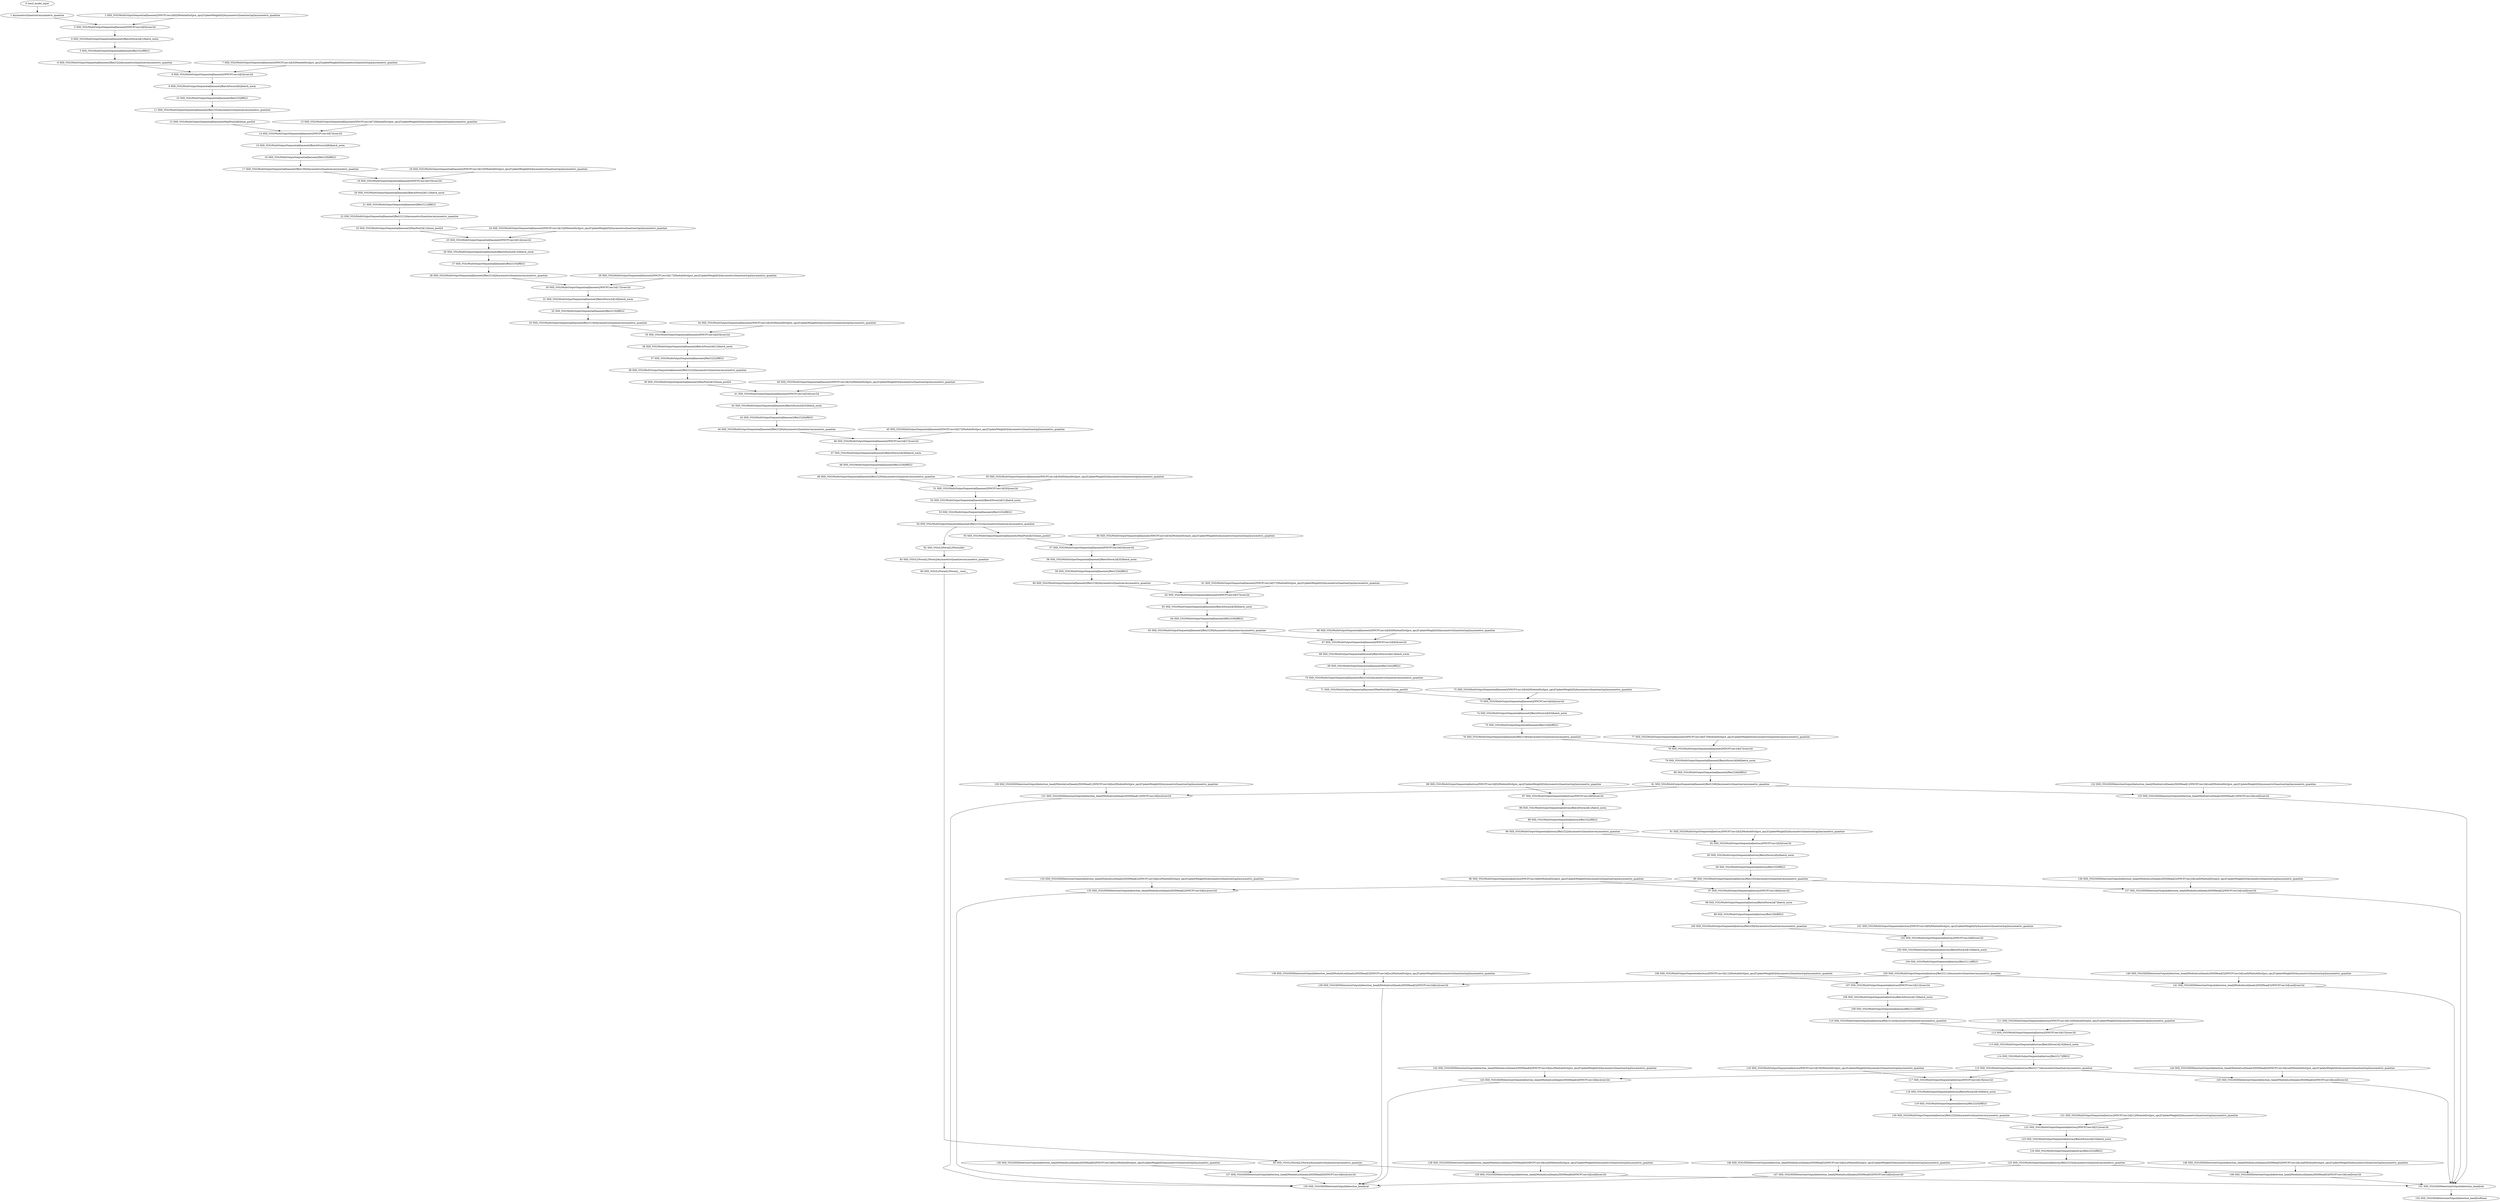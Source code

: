 strict digraph  {
"0 /nncf_model_input" [id=0, scope="", type=nncf_model_input];
"1 AsymmetricQuantizer/asymmetric_quantize" [id=1, scope=AsymmetricQuantizer, type=asymmetric_quantize];
"2 SSD_VGG/MultiOutputSequential[basenet]/NNCFConv2d[0]/ModuleDict[pre_ops]/UpdateWeight[0]/AsymmetricQuantizer[op]/asymmetric_quantize" [id=2, scope="SSD_VGG/MultiOutputSequential[basenet]/NNCFConv2d[0]/ModuleDict[pre_ops]/UpdateWeight[0]/AsymmetricQuantizer[op]", type=asymmetric_quantize];
"3 SSD_VGG/MultiOutputSequential[basenet]/NNCFConv2d[0]/conv2d" [id=3, scope="SSD_VGG/MultiOutputSequential[basenet]/NNCFConv2d[0]", type=conv2d];
"4 SSD_VGG/MultiOutputSequential[basenet]/BatchNorm2d[1]/batch_norm" [id=4, scope="SSD_VGG/MultiOutputSequential[basenet]/BatchNorm2d[1]", type=batch_norm];
"5 SSD_VGG/MultiOutputSequential[basenet]/ReLU[2]/RELU" [id=5, scope="SSD_VGG/MultiOutputSequential[basenet]/ReLU[2]", type=RELU];
"6 SSD_VGG/MultiOutputSequential[basenet]/ReLU[2]/AsymmetricQuantizer/asymmetric_quantize" [id=6, scope="SSD_VGG/MultiOutputSequential[basenet]/ReLU[2]/AsymmetricQuantizer", type=asymmetric_quantize];
"7 SSD_VGG/MultiOutputSequential[basenet]/NNCFConv2d[3]/ModuleDict[pre_ops]/UpdateWeight[0]/AsymmetricQuantizer[op]/asymmetric_quantize" [id=7, scope="SSD_VGG/MultiOutputSequential[basenet]/NNCFConv2d[3]/ModuleDict[pre_ops]/UpdateWeight[0]/AsymmetricQuantizer[op]", type=asymmetric_quantize];
"8 SSD_VGG/MultiOutputSequential[basenet]/NNCFConv2d[3]/conv2d" [id=8, scope="SSD_VGG/MultiOutputSequential[basenet]/NNCFConv2d[3]", type=conv2d];
"9 SSD_VGG/MultiOutputSequential[basenet]/BatchNorm2d[4]/batch_norm" [id=9, scope="SSD_VGG/MultiOutputSequential[basenet]/BatchNorm2d[4]", type=batch_norm];
"10 SSD_VGG/MultiOutputSequential[basenet]/ReLU[5]/RELU" [id=10, scope="SSD_VGG/MultiOutputSequential[basenet]/ReLU[5]", type=RELU];
"11 SSD_VGG/MultiOutputSequential[basenet]/ReLU[5]/AsymmetricQuantizer/asymmetric_quantize" [id=11, scope="SSD_VGG/MultiOutputSequential[basenet]/ReLU[5]/AsymmetricQuantizer", type=asymmetric_quantize];
"12 SSD_VGG/MultiOutputSequential[basenet]/MaxPool2d[6]/max_pool2d" [id=12, scope="SSD_VGG/MultiOutputSequential[basenet]/MaxPool2d[6]", type=max_pool2d];
"13 SSD_VGG/MultiOutputSequential[basenet]/NNCFConv2d[7]/ModuleDict[pre_ops]/UpdateWeight[0]/AsymmetricQuantizer[op]/asymmetric_quantize" [id=13, scope="SSD_VGG/MultiOutputSequential[basenet]/NNCFConv2d[7]/ModuleDict[pre_ops]/UpdateWeight[0]/AsymmetricQuantizer[op]", type=asymmetric_quantize];
"14 SSD_VGG/MultiOutputSequential[basenet]/NNCFConv2d[7]/conv2d" [id=14, scope="SSD_VGG/MultiOutputSequential[basenet]/NNCFConv2d[7]", type=conv2d];
"15 SSD_VGG/MultiOutputSequential[basenet]/BatchNorm2d[8]/batch_norm" [id=15, scope="SSD_VGG/MultiOutputSequential[basenet]/BatchNorm2d[8]", type=batch_norm];
"16 SSD_VGG/MultiOutputSequential[basenet]/ReLU[9]/RELU" [id=16, scope="SSD_VGG/MultiOutputSequential[basenet]/ReLU[9]", type=RELU];
"17 SSD_VGG/MultiOutputSequential[basenet]/ReLU[9]/AsymmetricQuantizer/asymmetric_quantize" [id=17, scope="SSD_VGG/MultiOutputSequential[basenet]/ReLU[9]/AsymmetricQuantizer", type=asymmetric_quantize];
"18 SSD_VGG/MultiOutputSequential[basenet]/NNCFConv2d[10]/ModuleDict[pre_ops]/UpdateWeight[0]/AsymmetricQuantizer[op]/asymmetric_quantize" [id=18, scope="SSD_VGG/MultiOutputSequential[basenet]/NNCFConv2d[10]/ModuleDict[pre_ops]/UpdateWeight[0]/AsymmetricQuantizer[op]", type=asymmetric_quantize];
"19 SSD_VGG/MultiOutputSequential[basenet]/NNCFConv2d[10]/conv2d" [id=19, scope="SSD_VGG/MultiOutputSequential[basenet]/NNCFConv2d[10]", type=conv2d];
"20 SSD_VGG/MultiOutputSequential[basenet]/BatchNorm2d[11]/batch_norm" [id=20, scope="SSD_VGG/MultiOutputSequential[basenet]/BatchNorm2d[11]", type=batch_norm];
"21 SSD_VGG/MultiOutputSequential[basenet]/ReLU[12]/RELU" [id=21, scope="SSD_VGG/MultiOutputSequential[basenet]/ReLU[12]", type=RELU];
"22 SSD_VGG/MultiOutputSequential[basenet]/ReLU[12]/AsymmetricQuantizer/asymmetric_quantize" [id=22, scope="SSD_VGG/MultiOutputSequential[basenet]/ReLU[12]/AsymmetricQuantizer", type=asymmetric_quantize];
"23 SSD_VGG/MultiOutputSequential[basenet]/MaxPool2d[13]/max_pool2d" [id=23, scope="SSD_VGG/MultiOutputSequential[basenet]/MaxPool2d[13]", type=max_pool2d];
"24 SSD_VGG/MultiOutputSequential[basenet]/NNCFConv2d[14]/ModuleDict[pre_ops]/UpdateWeight[0]/AsymmetricQuantizer[op]/asymmetric_quantize" [id=24, scope="SSD_VGG/MultiOutputSequential[basenet]/NNCFConv2d[14]/ModuleDict[pre_ops]/UpdateWeight[0]/AsymmetricQuantizer[op]", type=asymmetric_quantize];
"25 SSD_VGG/MultiOutputSequential[basenet]/NNCFConv2d[14]/conv2d" [id=25, scope="SSD_VGG/MultiOutputSequential[basenet]/NNCFConv2d[14]", type=conv2d];
"26 SSD_VGG/MultiOutputSequential[basenet]/BatchNorm2d[15]/batch_norm" [id=26, scope="SSD_VGG/MultiOutputSequential[basenet]/BatchNorm2d[15]", type=batch_norm];
"27 SSD_VGG/MultiOutputSequential[basenet]/ReLU[16]/RELU" [id=27, scope="SSD_VGG/MultiOutputSequential[basenet]/ReLU[16]", type=RELU];
"28 SSD_VGG/MultiOutputSequential[basenet]/ReLU[16]/AsymmetricQuantizer/asymmetric_quantize" [id=28, scope="SSD_VGG/MultiOutputSequential[basenet]/ReLU[16]/AsymmetricQuantizer", type=asymmetric_quantize];
"29 SSD_VGG/MultiOutputSequential[basenet]/NNCFConv2d[17]/ModuleDict[pre_ops]/UpdateWeight[0]/AsymmetricQuantizer[op]/asymmetric_quantize" [id=29, scope="SSD_VGG/MultiOutputSequential[basenet]/NNCFConv2d[17]/ModuleDict[pre_ops]/UpdateWeight[0]/AsymmetricQuantizer[op]", type=asymmetric_quantize];
"30 SSD_VGG/MultiOutputSequential[basenet]/NNCFConv2d[17]/conv2d" [id=30, scope="SSD_VGG/MultiOutputSequential[basenet]/NNCFConv2d[17]", type=conv2d];
"31 SSD_VGG/MultiOutputSequential[basenet]/BatchNorm2d[18]/batch_norm" [id=31, scope="SSD_VGG/MultiOutputSequential[basenet]/BatchNorm2d[18]", type=batch_norm];
"32 SSD_VGG/MultiOutputSequential[basenet]/ReLU[19]/RELU" [id=32, scope="SSD_VGG/MultiOutputSequential[basenet]/ReLU[19]", type=RELU];
"33 SSD_VGG/MultiOutputSequential[basenet]/ReLU[19]/AsymmetricQuantizer/asymmetric_quantize" [id=33, scope="SSD_VGG/MultiOutputSequential[basenet]/ReLU[19]/AsymmetricQuantizer", type=asymmetric_quantize];
"34 SSD_VGG/MultiOutputSequential[basenet]/NNCFConv2d[20]/ModuleDict[pre_ops]/UpdateWeight[0]/AsymmetricQuantizer[op]/asymmetric_quantize" [id=34, scope="SSD_VGG/MultiOutputSequential[basenet]/NNCFConv2d[20]/ModuleDict[pre_ops]/UpdateWeight[0]/AsymmetricQuantizer[op]", type=asymmetric_quantize];
"35 SSD_VGG/MultiOutputSequential[basenet]/NNCFConv2d[20]/conv2d" [id=35, scope="SSD_VGG/MultiOutputSequential[basenet]/NNCFConv2d[20]", type=conv2d];
"36 SSD_VGG/MultiOutputSequential[basenet]/BatchNorm2d[21]/batch_norm" [id=36, scope="SSD_VGG/MultiOutputSequential[basenet]/BatchNorm2d[21]", type=batch_norm];
"37 SSD_VGG/MultiOutputSequential[basenet]/ReLU[22]/RELU" [id=37, scope="SSD_VGG/MultiOutputSequential[basenet]/ReLU[22]", type=RELU];
"38 SSD_VGG/MultiOutputSequential[basenet]/ReLU[22]/AsymmetricQuantizer/asymmetric_quantize" [id=38, scope="SSD_VGG/MultiOutputSequential[basenet]/ReLU[22]/AsymmetricQuantizer", type=asymmetric_quantize];
"39 SSD_VGG/MultiOutputSequential[basenet]/MaxPool2d[23]/max_pool2d" [id=39, scope="SSD_VGG/MultiOutputSequential[basenet]/MaxPool2d[23]", type=max_pool2d];
"40 SSD_VGG/MultiOutputSequential[basenet]/NNCFConv2d[24]/ModuleDict[pre_ops]/UpdateWeight[0]/AsymmetricQuantizer[op]/asymmetric_quantize" [id=40, scope="SSD_VGG/MultiOutputSequential[basenet]/NNCFConv2d[24]/ModuleDict[pre_ops]/UpdateWeight[0]/AsymmetricQuantizer[op]", type=asymmetric_quantize];
"41 SSD_VGG/MultiOutputSequential[basenet]/NNCFConv2d[24]/conv2d" [id=41, scope="SSD_VGG/MultiOutputSequential[basenet]/NNCFConv2d[24]", type=conv2d];
"42 SSD_VGG/MultiOutputSequential[basenet]/BatchNorm2d[25]/batch_norm" [id=42, scope="SSD_VGG/MultiOutputSequential[basenet]/BatchNorm2d[25]", type=batch_norm];
"43 SSD_VGG/MultiOutputSequential[basenet]/ReLU[26]/RELU" [id=43, scope="SSD_VGG/MultiOutputSequential[basenet]/ReLU[26]", type=RELU];
"44 SSD_VGG/MultiOutputSequential[basenet]/ReLU[26]/AsymmetricQuantizer/asymmetric_quantize" [id=44, scope="SSD_VGG/MultiOutputSequential[basenet]/ReLU[26]/AsymmetricQuantizer", type=asymmetric_quantize];
"45 SSD_VGG/MultiOutputSequential[basenet]/NNCFConv2d[27]/ModuleDict[pre_ops]/UpdateWeight[0]/AsymmetricQuantizer[op]/asymmetric_quantize" [id=45, scope="SSD_VGG/MultiOutputSequential[basenet]/NNCFConv2d[27]/ModuleDict[pre_ops]/UpdateWeight[0]/AsymmetricQuantizer[op]", type=asymmetric_quantize];
"46 SSD_VGG/MultiOutputSequential[basenet]/NNCFConv2d[27]/conv2d" [id=46, scope="SSD_VGG/MultiOutputSequential[basenet]/NNCFConv2d[27]", type=conv2d];
"47 SSD_VGG/MultiOutputSequential[basenet]/BatchNorm2d[28]/batch_norm" [id=47, scope="SSD_VGG/MultiOutputSequential[basenet]/BatchNorm2d[28]", type=batch_norm];
"48 SSD_VGG/MultiOutputSequential[basenet]/ReLU[29]/RELU" [id=48, scope="SSD_VGG/MultiOutputSequential[basenet]/ReLU[29]", type=RELU];
"49 SSD_VGG/MultiOutputSequential[basenet]/ReLU[29]/AsymmetricQuantizer/asymmetric_quantize" [id=49, scope="SSD_VGG/MultiOutputSequential[basenet]/ReLU[29]/AsymmetricQuantizer", type=asymmetric_quantize];
"50 SSD_VGG/MultiOutputSequential[basenet]/NNCFConv2d[30]/ModuleDict[pre_ops]/UpdateWeight[0]/AsymmetricQuantizer[op]/asymmetric_quantize" [id=50, scope="SSD_VGG/MultiOutputSequential[basenet]/NNCFConv2d[30]/ModuleDict[pre_ops]/UpdateWeight[0]/AsymmetricQuantizer[op]", type=asymmetric_quantize];
"51 SSD_VGG/MultiOutputSequential[basenet]/NNCFConv2d[30]/conv2d" [id=51, scope="SSD_VGG/MultiOutputSequential[basenet]/NNCFConv2d[30]", type=conv2d];
"52 SSD_VGG/MultiOutputSequential[basenet]/BatchNorm2d[31]/batch_norm" [id=52, scope="SSD_VGG/MultiOutputSequential[basenet]/BatchNorm2d[31]", type=batch_norm];
"53 SSD_VGG/MultiOutputSequential[basenet]/ReLU[32]/RELU" [id=53, scope="SSD_VGG/MultiOutputSequential[basenet]/ReLU[32]", type=RELU];
"54 SSD_VGG/MultiOutputSequential[basenet]/ReLU[32]/AsymmetricQuantizer/asymmetric_quantize" [id=54, scope="SSD_VGG/MultiOutputSequential[basenet]/ReLU[32]/AsymmetricQuantizer", type=asymmetric_quantize];
"55 SSD_VGG/MultiOutputSequential[basenet]/MaxPool2d[33]/max_pool2d" [id=55, scope="SSD_VGG/MultiOutputSequential[basenet]/MaxPool2d[33]", type=max_pool2d];
"56 SSD_VGG/MultiOutputSequential[basenet]/NNCFConv2d[34]/ModuleDict[pre_ops]/UpdateWeight[0]/AsymmetricQuantizer[op]/asymmetric_quantize" [id=56, scope="SSD_VGG/MultiOutputSequential[basenet]/NNCFConv2d[34]/ModuleDict[pre_ops]/UpdateWeight[0]/AsymmetricQuantizer[op]", type=asymmetric_quantize];
"57 SSD_VGG/MultiOutputSequential[basenet]/NNCFConv2d[34]/conv2d" [id=57, scope="SSD_VGG/MultiOutputSequential[basenet]/NNCFConv2d[34]", type=conv2d];
"58 SSD_VGG/MultiOutputSequential[basenet]/BatchNorm2d[35]/batch_norm" [id=58, scope="SSD_VGG/MultiOutputSequential[basenet]/BatchNorm2d[35]", type=batch_norm];
"59 SSD_VGG/MultiOutputSequential[basenet]/ReLU[36]/RELU" [id=59, scope="SSD_VGG/MultiOutputSequential[basenet]/ReLU[36]", type=RELU];
"60 SSD_VGG/MultiOutputSequential[basenet]/ReLU[36]/AsymmetricQuantizer/asymmetric_quantize" [id=60, scope="SSD_VGG/MultiOutputSequential[basenet]/ReLU[36]/AsymmetricQuantizer", type=asymmetric_quantize];
"61 SSD_VGG/MultiOutputSequential[basenet]/NNCFConv2d[37]/ModuleDict[pre_ops]/UpdateWeight[0]/AsymmetricQuantizer[op]/asymmetric_quantize" [id=61, scope="SSD_VGG/MultiOutputSequential[basenet]/NNCFConv2d[37]/ModuleDict[pre_ops]/UpdateWeight[0]/AsymmetricQuantizer[op]", type=asymmetric_quantize];
"62 SSD_VGG/MultiOutputSequential[basenet]/NNCFConv2d[37]/conv2d" [id=62, scope="SSD_VGG/MultiOutputSequential[basenet]/NNCFConv2d[37]", type=conv2d];
"63 SSD_VGG/MultiOutputSequential[basenet]/BatchNorm2d[38]/batch_norm" [id=63, scope="SSD_VGG/MultiOutputSequential[basenet]/BatchNorm2d[38]", type=batch_norm];
"64 SSD_VGG/MultiOutputSequential[basenet]/ReLU[39]/RELU" [id=64, scope="SSD_VGG/MultiOutputSequential[basenet]/ReLU[39]", type=RELU];
"65 SSD_VGG/MultiOutputSequential[basenet]/ReLU[39]/AsymmetricQuantizer/asymmetric_quantize" [id=65, scope="SSD_VGG/MultiOutputSequential[basenet]/ReLU[39]/AsymmetricQuantizer", type=asymmetric_quantize];
"66 SSD_VGG/MultiOutputSequential[basenet]/NNCFConv2d[40]/ModuleDict[pre_ops]/UpdateWeight[0]/AsymmetricQuantizer[op]/asymmetric_quantize" [id=66, scope="SSD_VGG/MultiOutputSequential[basenet]/NNCFConv2d[40]/ModuleDict[pre_ops]/UpdateWeight[0]/AsymmetricQuantizer[op]", type=asymmetric_quantize];
"67 SSD_VGG/MultiOutputSequential[basenet]/NNCFConv2d[40]/conv2d" [id=67, scope="SSD_VGG/MultiOutputSequential[basenet]/NNCFConv2d[40]", type=conv2d];
"68 SSD_VGG/MultiOutputSequential[basenet]/BatchNorm2d[41]/batch_norm" [id=68, scope="SSD_VGG/MultiOutputSequential[basenet]/BatchNorm2d[41]", type=batch_norm];
"69 SSD_VGG/MultiOutputSequential[basenet]/ReLU[42]/RELU" [id=69, scope="SSD_VGG/MultiOutputSequential[basenet]/ReLU[42]", type=RELU];
"70 SSD_VGG/MultiOutputSequential[basenet]/ReLU[42]/AsymmetricQuantizer/asymmetric_quantize" [id=70, scope="SSD_VGG/MultiOutputSequential[basenet]/ReLU[42]/AsymmetricQuantizer", type=asymmetric_quantize];
"71 SSD_VGG/MultiOutputSequential[basenet]/MaxPool2d[43]/max_pool2d" [id=71, scope="SSD_VGG/MultiOutputSequential[basenet]/MaxPool2d[43]", type=max_pool2d];
"72 SSD_VGG/MultiOutputSequential[basenet]/NNCFConv2d[44]/ModuleDict[pre_ops]/UpdateWeight[0]/AsymmetricQuantizer[op]/asymmetric_quantize" [id=72, scope="SSD_VGG/MultiOutputSequential[basenet]/NNCFConv2d[44]/ModuleDict[pre_ops]/UpdateWeight[0]/AsymmetricQuantizer[op]", type=asymmetric_quantize];
"73 SSD_VGG/MultiOutputSequential[basenet]/NNCFConv2d[44]/conv2d" [id=73, scope="SSD_VGG/MultiOutputSequential[basenet]/NNCFConv2d[44]", type=conv2d];
"74 SSD_VGG/MultiOutputSequential[basenet]/BatchNorm2d[45]/batch_norm" [id=74, scope="SSD_VGG/MultiOutputSequential[basenet]/BatchNorm2d[45]", type=batch_norm];
"75 SSD_VGG/MultiOutputSequential[basenet]/ReLU[46]/RELU" [id=75, scope="SSD_VGG/MultiOutputSequential[basenet]/ReLU[46]", type=RELU];
"76 SSD_VGG/MultiOutputSequential[basenet]/ReLU[46]/AsymmetricQuantizer/asymmetric_quantize" [id=76, scope="SSD_VGG/MultiOutputSequential[basenet]/ReLU[46]/AsymmetricQuantizer", type=asymmetric_quantize];
"77 SSD_VGG/MultiOutputSequential[basenet]/NNCFConv2d[47]/ModuleDict[pre_ops]/UpdateWeight[0]/AsymmetricQuantizer[op]/asymmetric_quantize" [id=77, scope="SSD_VGG/MultiOutputSequential[basenet]/NNCFConv2d[47]/ModuleDict[pre_ops]/UpdateWeight[0]/AsymmetricQuantizer[op]", type=asymmetric_quantize];
"78 SSD_VGG/MultiOutputSequential[basenet]/NNCFConv2d[47]/conv2d" [id=78, scope="SSD_VGG/MultiOutputSequential[basenet]/NNCFConv2d[47]", type=conv2d];
"79 SSD_VGG/MultiOutputSequential[basenet]/BatchNorm2d[48]/batch_norm" [id=79, scope="SSD_VGG/MultiOutputSequential[basenet]/BatchNorm2d[48]", type=batch_norm];
"80 SSD_VGG/MultiOutputSequential[basenet]/ReLU[49]/RELU" [id=80, scope="SSD_VGG/MultiOutputSequential[basenet]/ReLU[49]", type=RELU];
"81 SSD_VGG/MultiOutputSequential[basenet]/ReLU[49]/AsymmetricQuantizer/asymmetric_quantize" [id=81, scope="SSD_VGG/MultiOutputSequential[basenet]/ReLU[49]/AsymmetricQuantizer", type=asymmetric_quantize];
"82 SSD_VGG/L2Norm[L2Norm]/div" [id=82, scope="SSD_VGG/L2Norm[L2Norm]", type=div];
"83 SSD_VGG/L2Norm[L2Norm]/AsymmetricQuantizer/asymmetric_quantize" [id=83, scope="SSD_VGG/L2Norm[L2Norm]/AsymmetricQuantizer", type=asymmetric_quantize];
"84 SSD_VGG/L2Norm[L2Norm]/__rmul__" [id=84, scope="SSD_VGG/L2Norm[L2Norm]", type=__rmul__];
"85 SSD_VGG/L2Norm[L2Norm]/AsymmetricQuantizer/asymmetric_quantize" [id=85, scope="SSD_VGG/L2Norm[L2Norm]/AsymmetricQuantizer", type=asymmetric_quantize];
"86 SSD_VGG/MultiOutputSequential[extras]/NNCFConv2d[0]/ModuleDict[pre_ops]/UpdateWeight[0]/AsymmetricQuantizer[op]/asymmetric_quantize" [id=86, scope="SSD_VGG/MultiOutputSequential[extras]/NNCFConv2d[0]/ModuleDict[pre_ops]/UpdateWeight[0]/AsymmetricQuantizer[op]", type=asymmetric_quantize];
"87 SSD_VGG/MultiOutputSequential[extras]/NNCFConv2d[0]/conv2d" [id=87, scope="SSD_VGG/MultiOutputSequential[extras]/NNCFConv2d[0]", type=conv2d];
"88 SSD_VGG/MultiOutputSequential[extras]/BatchNorm2d[1]/batch_norm" [id=88, scope="SSD_VGG/MultiOutputSequential[extras]/BatchNorm2d[1]", type=batch_norm];
"89 SSD_VGG/MultiOutputSequential[extras]/ReLU[2]/RELU" [id=89, scope="SSD_VGG/MultiOutputSequential[extras]/ReLU[2]", type=RELU];
"90 SSD_VGG/MultiOutputSequential[extras]/ReLU[2]/AsymmetricQuantizer/asymmetric_quantize" [id=90, scope="SSD_VGG/MultiOutputSequential[extras]/ReLU[2]/AsymmetricQuantizer", type=asymmetric_quantize];
"91 SSD_VGG/MultiOutputSequential[extras]/NNCFConv2d[3]/ModuleDict[pre_ops]/UpdateWeight[0]/AsymmetricQuantizer[op]/asymmetric_quantize" [id=91, scope="SSD_VGG/MultiOutputSequential[extras]/NNCFConv2d[3]/ModuleDict[pre_ops]/UpdateWeight[0]/AsymmetricQuantizer[op]", type=asymmetric_quantize];
"92 SSD_VGG/MultiOutputSequential[extras]/NNCFConv2d[3]/conv2d" [id=92, scope="SSD_VGG/MultiOutputSequential[extras]/NNCFConv2d[3]", type=conv2d];
"93 SSD_VGG/MultiOutputSequential[extras]/BatchNorm2d[4]/batch_norm" [id=93, scope="SSD_VGG/MultiOutputSequential[extras]/BatchNorm2d[4]", type=batch_norm];
"94 SSD_VGG/MultiOutputSequential[extras]/ReLU[5]/RELU" [id=94, scope="SSD_VGG/MultiOutputSequential[extras]/ReLU[5]", type=RELU];
"95 SSD_VGG/MultiOutputSequential[extras]/ReLU[5]/AsymmetricQuantizer/asymmetric_quantize" [id=95, scope="SSD_VGG/MultiOutputSequential[extras]/ReLU[5]/AsymmetricQuantizer", type=asymmetric_quantize];
"96 SSD_VGG/MultiOutputSequential[extras]/NNCFConv2d[6]/ModuleDict[pre_ops]/UpdateWeight[0]/AsymmetricQuantizer[op]/asymmetric_quantize" [id=96, scope="SSD_VGG/MultiOutputSequential[extras]/NNCFConv2d[6]/ModuleDict[pre_ops]/UpdateWeight[0]/AsymmetricQuantizer[op]", type=asymmetric_quantize];
"97 SSD_VGG/MultiOutputSequential[extras]/NNCFConv2d[6]/conv2d" [id=97, scope="SSD_VGG/MultiOutputSequential[extras]/NNCFConv2d[6]", type=conv2d];
"98 SSD_VGG/MultiOutputSequential[extras]/BatchNorm2d[7]/batch_norm" [id=98, scope="SSD_VGG/MultiOutputSequential[extras]/BatchNorm2d[7]", type=batch_norm];
"99 SSD_VGG/MultiOutputSequential[extras]/ReLU[8]/RELU" [id=99, scope="SSD_VGG/MultiOutputSequential[extras]/ReLU[8]", type=RELU];
"100 SSD_VGG/MultiOutputSequential[extras]/ReLU[8]/AsymmetricQuantizer/asymmetric_quantize" [id=100, scope="SSD_VGG/MultiOutputSequential[extras]/ReLU[8]/AsymmetricQuantizer", type=asymmetric_quantize];
"101 SSD_VGG/MultiOutputSequential[extras]/NNCFConv2d[9]/ModuleDict[pre_ops]/UpdateWeight[0]/AsymmetricQuantizer[op]/asymmetric_quantize" [id=101, scope="SSD_VGG/MultiOutputSequential[extras]/NNCFConv2d[9]/ModuleDict[pre_ops]/UpdateWeight[0]/AsymmetricQuantizer[op]", type=asymmetric_quantize];
"102 SSD_VGG/MultiOutputSequential[extras]/NNCFConv2d[9]/conv2d" [id=102, scope="SSD_VGG/MultiOutputSequential[extras]/NNCFConv2d[9]", type=conv2d];
"103 SSD_VGG/MultiOutputSequential[extras]/BatchNorm2d[10]/batch_norm" [id=103, scope="SSD_VGG/MultiOutputSequential[extras]/BatchNorm2d[10]", type=batch_norm];
"104 SSD_VGG/MultiOutputSequential[extras]/ReLU[11]/RELU" [id=104, scope="SSD_VGG/MultiOutputSequential[extras]/ReLU[11]", type=RELU];
"105 SSD_VGG/MultiOutputSequential[extras]/ReLU[11]/AsymmetricQuantizer/asymmetric_quantize" [id=105, scope="SSD_VGG/MultiOutputSequential[extras]/ReLU[11]/AsymmetricQuantizer", type=asymmetric_quantize];
"106 SSD_VGG/MultiOutputSequential[extras]/NNCFConv2d[12]/ModuleDict[pre_ops]/UpdateWeight[0]/AsymmetricQuantizer[op]/asymmetric_quantize" [id=106, scope="SSD_VGG/MultiOutputSequential[extras]/NNCFConv2d[12]/ModuleDict[pre_ops]/UpdateWeight[0]/AsymmetricQuantizer[op]", type=asymmetric_quantize];
"107 SSD_VGG/MultiOutputSequential[extras]/NNCFConv2d[12]/conv2d" [id=107, scope="SSD_VGG/MultiOutputSequential[extras]/NNCFConv2d[12]", type=conv2d];
"108 SSD_VGG/MultiOutputSequential[extras]/BatchNorm2d[13]/batch_norm" [id=108, scope="SSD_VGG/MultiOutputSequential[extras]/BatchNorm2d[13]", type=batch_norm];
"109 SSD_VGG/MultiOutputSequential[extras]/ReLU[14]/RELU" [id=109, scope="SSD_VGG/MultiOutputSequential[extras]/ReLU[14]", type=RELU];
"110 SSD_VGG/MultiOutputSequential[extras]/ReLU[14]/AsymmetricQuantizer/asymmetric_quantize" [id=110, scope="SSD_VGG/MultiOutputSequential[extras]/ReLU[14]/AsymmetricQuantizer", type=asymmetric_quantize];
"111 SSD_VGG/MultiOutputSequential[extras]/NNCFConv2d[15]/ModuleDict[pre_ops]/UpdateWeight[0]/AsymmetricQuantizer[op]/asymmetric_quantize" [id=111, scope="SSD_VGG/MultiOutputSequential[extras]/NNCFConv2d[15]/ModuleDict[pre_ops]/UpdateWeight[0]/AsymmetricQuantizer[op]", type=asymmetric_quantize];
"112 SSD_VGG/MultiOutputSequential[extras]/NNCFConv2d[15]/conv2d" [id=112, scope="SSD_VGG/MultiOutputSequential[extras]/NNCFConv2d[15]", type=conv2d];
"113 SSD_VGG/MultiOutputSequential[extras]/BatchNorm2d[16]/batch_norm" [id=113, scope="SSD_VGG/MultiOutputSequential[extras]/BatchNorm2d[16]", type=batch_norm];
"114 SSD_VGG/MultiOutputSequential[extras]/ReLU[17]/RELU" [id=114, scope="SSD_VGG/MultiOutputSequential[extras]/ReLU[17]", type=RELU];
"115 SSD_VGG/MultiOutputSequential[extras]/ReLU[17]/AsymmetricQuantizer/asymmetric_quantize" [id=115, scope="SSD_VGG/MultiOutputSequential[extras]/ReLU[17]/AsymmetricQuantizer", type=asymmetric_quantize];
"116 SSD_VGG/MultiOutputSequential[extras]/NNCFConv2d[18]/ModuleDict[pre_ops]/UpdateWeight[0]/AsymmetricQuantizer[op]/asymmetric_quantize" [id=116, scope="SSD_VGG/MultiOutputSequential[extras]/NNCFConv2d[18]/ModuleDict[pre_ops]/UpdateWeight[0]/AsymmetricQuantizer[op]", type=asymmetric_quantize];
"117 SSD_VGG/MultiOutputSequential[extras]/NNCFConv2d[18]/conv2d" [id=117, scope="SSD_VGG/MultiOutputSequential[extras]/NNCFConv2d[18]", type=conv2d];
"118 SSD_VGG/MultiOutputSequential[extras]/BatchNorm2d[19]/batch_norm" [id=118, scope="SSD_VGG/MultiOutputSequential[extras]/BatchNorm2d[19]", type=batch_norm];
"119 SSD_VGG/MultiOutputSequential[extras]/ReLU[20]/RELU" [id=119, scope="SSD_VGG/MultiOutputSequential[extras]/ReLU[20]", type=RELU];
"120 SSD_VGG/MultiOutputSequential[extras]/ReLU[20]/AsymmetricQuantizer/asymmetric_quantize" [id=120, scope="SSD_VGG/MultiOutputSequential[extras]/ReLU[20]/AsymmetricQuantizer", type=asymmetric_quantize];
"121 SSD_VGG/MultiOutputSequential[extras]/NNCFConv2d[21]/ModuleDict[pre_ops]/UpdateWeight[0]/AsymmetricQuantizer[op]/asymmetric_quantize" [id=121, scope="SSD_VGG/MultiOutputSequential[extras]/NNCFConv2d[21]/ModuleDict[pre_ops]/UpdateWeight[0]/AsymmetricQuantizer[op]", type=asymmetric_quantize];
"122 SSD_VGG/MultiOutputSequential[extras]/NNCFConv2d[21]/conv2d" [id=122, scope="SSD_VGG/MultiOutputSequential[extras]/NNCFConv2d[21]", type=conv2d];
"123 SSD_VGG/MultiOutputSequential[extras]/BatchNorm2d[22]/batch_norm" [id=123, scope="SSD_VGG/MultiOutputSequential[extras]/BatchNorm2d[22]", type=batch_norm];
"124 SSD_VGG/MultiOutputSequential[extras]/ReLU[23]/RELU" [id=124, scope="SSD_VGG/MultiOutputSequential[extras]/ReLU[23]", type=RELU];
"125 SSD_VGG/MultiOutputSequential[extras]/ReLU[23]/AsymmetricQuantizer/asymmetric_quantize" [id=125, scope="SSD_VGG/MultiOutputSequential[extras]/ReLU[23]/AsymmetricQuantizer", type=asymmetric_quantize];
"126 SSD_VGG/SSDDetectionOutput[detection_head]/ModuleList[heads]/SSDHead[0]/NNCFConv2d[loc]/ModuleDict[pre_ops]/UpdateWeight[0]/AsymmetricQuantizer[op]/asymmetric_quantize" [id=126, scope="SSD_VGG/SSDDetectionOutput[detection_head]/ModuleList[heads]/SSDHead[0]/NNCFConv2d[loc]/ModuleDict[pre_ops]/UpdateWeight[0]/AsymmetricQuantizer[op]", type=asymmetric_quantize];
"127 SSD_VGG/SSDDetectionOutput[detection_head]/ModuleList[heads]/SSDHead[0]/NNCFConv2d[loc]/conv2d" [id=127, scope="SSD_VGG/SSDDetectionOutput[detection_head]/ModuleList[heads]/SSDHead[0]/NNCFConv2d[loc]", type=conv2d];
"128 SSD_VGG/SSDDetectionOutput[detection_head]/ModuleList[heads]/SSDHead[0]/NNCFConv2d[conf]/ModuleDict[pre_ops]/UpdateWeight[0]/AsymmetricQuantizer[op]/asymmetric_quantize" [id=128, scope="SSD_VGG/SSDDetectionOutput[detection_head]/ModuleList[heads]/SSDHead[0]/NNCFConv2d[conf]/ModuleDict[pre_ops]/UpdateWeight[0]/AsymmetricQuantizer[op]", type=asymmetric_quantize];
"129 SSD_VGG/SSDDetectionOutput[detection_head]/ModuleList[heads]/SSDHead[0]/NNCFConv2d[conf]/conv2d" [id=129, scope="SSD_VGG/SSDDetectionOutput[detection_head]/ModuleList[heads]/SSDHead[0]/NNCFConv2d[conf]", type=conv2d];
"130 SSD_VGG/SSDDetectionOutput[detection_head]/ModuleList[heads]/SSDHead[1]/NNCFConv2d[loc]/ModuleDict[pre_ops]/UpdateWeight[0]/AsymmetricQuantizer[op]/asymmetric_quantize" [id=130, scope="SSD_VGG/SSDDetectionOutput[detection_head]/ModuleList[heads]/SSDHead[1]/NNCFConv2d[loc]/ModuleDict[pre_ops]/UpdateWeight[0]/AsymmetricQuantizer[op]", type=asymmetric_quantize];
"131 SSD_VGG/SSDDetectionOutput[detection_head]/ModuleList[heads]/SSDHead[1]/NNCFConv2d[loc]/conv2d" [id=131, scope="SSD_VGG/SSDDetectionOutput[detection_head]/ModuleList[heads]/SSDHead[1]/NNCFConv2d[loc]", type=conv2d];
"132 SSD_VGG/SSDDetectionOutput[detection_head]/ModuleList[heads]/SSDHead[1]/NNCFConv2d[conf]/ModuleDict[pre_ops]/UpdateWeight[0]/AsymmetricQuantizer[op]/asymmetric_quantize" [id=132, scope="SSD_VGG/SSDDetectionOutput[detection_head]/ModuleList[heads]/SSDHead[1]/NNCFConv2d[conf]/ModuleDict[pre_ops]/UpdateWeight[0]/AsymmetricQuantizer[op]", type=asymmetric_quantize];
"133 SSD_VGG/SSDDetectionOutput[detection_head]/ModuleList[heads]/SSDHead[1]/NNCFConv2d[conf]/conv2d" [id=133, scope="SSD_VGG/SSDDetectionOutput[detection_head]/ModuleList[heads]/SSDHead[1]/NNCFConv2d[conf]", type=conv2d];
"134 SSD_VGG/SSDDetectionOutput[detection_head]/ModuleList[heads]/SSDHead[2]/NNCFConv2d[loc]/ModuleDict[pre_ops]/UpdateWeight[0]/AsymmetricQuantizer[op]/asymmetric_quantize" [id=134, scope="SSD_VGG/SSDDetectionOutput[detection_head]/ModuleList[heads]/SSDHead[2]/NNCFConv2d[loc]/ModuleDict[pre_ops]/UpdateWeight[0]/AsymmetricQuantizer[op]", type=asymmetric_quantize];
"135 SSD_VGG/SSDDetectionOutput[detection_head]/ModuleList[heads]/SSDHead[2]/NNCFConv2d[loc]/conv2d" [id=135, scope="SSD_VGG/SSDDetectionOutput[detection_head]/ModuleList[heads]/SSDHead[2]/NNCFConv2d[loc]", type=conv2d];
"136 SSD_VGG/SSDDetectionOutput[detection_head]/ModuleList[heads]/SSDHead[2]/NNCFConv2d[conf]/ModuleDict[pre_ops]/UpdateWeight[0]/AsymmetricQuantizer[op]/asymmetric_quantize" [id=136, scope="SSD_VGG/SSDDetectionOutput[detection_head]/ModuleList[heads]/SSDHead[2]/NNCFConv2d[conf]/ModuleDict[pre_ops]/UpdateWeight[0]/AsymmetricQuantizer[op]", type=asymmetric_quantize];
"137 SSD_VGG/SSDDetectionOutput[detection_head]/ModuleList[heads]/SSDHead[2]/NNCFConv2d[conf]/conv2d" [id=137, scope="SSD_VGG/SSDDetectionOutput[detection_head]/ModuleList[heads]/SSDHead[2]/NNCFConv2d[conf]", type=conv2d];
"138 SSD_VGG/SSDDetectionOutput[detection_head]/ModuleList[heads]/SSDHead[3]/NNCFConv2d[loc]/ModuleDict[pre_ops]/UpdateWeight[0]/AsymmetricQuantizer[op]/asymmetric_quantize" [id=138, scope="SSD_VGG/SSDDetectionOutput[detection_head]/ModuleList[heads]/SSDHead[3]/NNCFConv2d[loc]/ModuleDict[pre_ops]/UpdateWeight[0]/AsymmetricQuantizer[op]", type=asymmetric_quantize];
"139 SSD_VGG/SSDDetectionOutput[detection_head]/ModuleList[heads]/SSDHead[3]/NNCFConv2d[loc]/conv2d" [id=139, scope="SSD_VGG/SSDDetectionOutput[detection_head]/ModuleList[heads]/SSDHead[3]/NNCFConv2d[loc]", type=conv2d];
"140 SSD_VGG/SSDDetectionOutput[detection_head]/ModuleList[heads]/SSDHead[3]/NNCFConv2d[conf]/ModuleDict[pre_ops]/UpdateWeight[0]/AsymmetricQuantizer[op]/asymmetric_quantize" [id=140, scope="SSD_VGG/SSDDetectionOutput[detection_head]/ModuleList[heads]/SSDHead[3]/NNCFConv2d[conf]/ModuleDict[pre_ops]/UpdateWeight[0]/AsymmetricQuantizer[op]", type=asymmetric_quantize];
"141 SSD_VGG/SSDDetectionOutput[detection_head]/ModuleList[heads]/SSDHead[3]/NNCFConv2d[conf]/conv2d" [id=141, scope="SSD_VGG/SSDDetectionOutput[detection_head]/ModuleList[heads]/SSDHead[3]/NNCFConv2d[conf]", type=conv2d];
"142 SSD_VGG/SSDDetectionOutput[detection_head]/ModuleList[heads]/SSDHead[4]/NNCFConv2d[loc]/ModuleDict[pre_ops]/UpdateWeight[0]/AsymmetricQuantizer[op]/asymmetric_quantize" [id=142, scope="SSD_VGG/SSDDetectionOutput[detection_head]/ModuleList[heads]/SSDHead[4]/NNCFConv2d[loc]/ModuleDict[pre_ops]/UpdateWeight[0]/AsymmetricQuantizer[op]", type=asymmetric_quantize];
"143 SSD_VGG/SSDDetectionOutput[detection_head]/ModuleList[heads]/SSDHead[4]/NNCFConv2d[loc]/conv2d" [id=143, scope="SSD_VGG/SSDDetectionOutput[detection_head]/ModuleList[heads]/SSDHead[4]/NNCFConv2d[loc]", type=conv2d];
"144 SSD_VGG/SSDDetectionOutput[detection_head]/ModuleList[heads]/SSDHead[4]/NNCFConv2d[conf]/ModuleDict[pre_ops]/UpdateWeight[0]/AsymmetricQuantizer[op]/asymmetric_quantize" [id=144, scope="SSD_VGG/SSDDetectionOutput[detection_head]/ModuleList[heads]/SSDHead[4]/NNCFConv2d[conf]/ModuleDict[pre_ops]/UpdateWeight[0]/AsymmetricQuantizer[op]", type=asymmetric_quantize];
"145 SSD_VGG/SSDDetectionOutput[detection_head]/ModuleList[heads]/SSDHead[4]/NNCFConv2d[conf]/conv2d" [id=145, scope="SSD_VGG/SSDDetectionOutput[detection_head]/ModuleList[heads]/SSDHead[4]/NNCFConv2d[conf]", type=conv2d];
"146 SSD_VGG/SSDDetectionOutput[detection_head]/ModuleList[heads]/SSDHead[5]/NNCFConv2d[loc]/ModuleDict[pre_ops]/UpdateWeight[0]/AsymmetricQuantizer[op]/asymmetric_quantize" [id=146, scope="SSD_VGG/SSDDetectionOutput[detection_head]/ModuleList[heads]/SSDHead[5]/NNCFConv2d[loc]/ModuleDict[pre_ops]/UpdateWeight[0]/AsymmetricQuantizer[op]", type=asymmetric_quantize];
"147 SSD_VGG/SSDDetectionOutput[detection_head]/ModuleList[heads]/SSDHead[5]/NNCFConv2d[loc]/conv2d" [id=147, scope="SSD_VGG/SSDDetectionOutput[detection_head]/ModuleList[heads]/SSDHead[5]/NNCFConv2d[loc]", type=conv2d];
"148 SSD_VGG/SSDDetectionOutput[detection_head]/ModuleList[heads]/SSDHead[5]/NNCFConv2d[conf]/ModuleDict[pre_ops]/UpdateWeight[0]/AsymmetricQuantizer[op]/asymmetric_quantize" [id=148, scope="SSD_VGG/SSDDetectionOutput[detection_head]/ModuleList[heads]/SSDHead[5]/NNCFConv2d[conf]/ModuleDict[pre_ops]/UpdateWeight[0]/AsymmetricQuantizer[op]", type=asymmetric_quantize];
"149 SSD_VGG/SSDDetectionOutput[detection_head]/ModuleList[heads]/SSDHead[5]/NNCFConv2d[conf]/conv2d" [id=149, scope="SSD_VGG/SSDDetectionOutput[detection_head]/ModuleList[heads]/SSDHead[5]/NNCFConv2d[conf]", type=conv2d];
"150 SSD_VGG/SSDDetectionOutput[detection_head]/cat" [id=150, scope="SSD_VGG/SSDDetectionOutput[detection_head]", type=cat];
"151 SSD_VGG/SSDDetectionOutput[detection_head]/cat" [id=151, scope="SSD_VGG/SSDDetectionOutput[detection_head]", type=cat];
"152 SSD_VGG/SSDDetectionOutput[detection_head]/softmax" [id=152, scope="SSD_VGG/SSDDetectionOutput[detection_head]", type=softmax];
"0 /nncf_model_input" -> "1 AsymmetricQuantizer/asymmetric_quantize";
"1 AsymmetricQuantizer/asymmetric_quantize" -> "3 SSD_VGG/MultiOutputSequential[basenet]/NNCFConv2d[0]/conv2d";
"2 SSD_VGG/MultiOutputSequential[basenet]/NNCFConv2d[0]/ModuleDict[pre_ops]/UpdateWeight[0]/AsymmetricQuantizer[op]/asymmetric_quantize" -> "3 SSD_VGG/MultiOutputSequential[basenet]/NNCFConv2d[0]/conv2d";
"3 SSD_VGG/MultiOutputSequential[basenet]/NNCFConv2d[0]/conv2d" -> "4 SSD_VGG/MultiOutputSequential[basenet]/BatchNorm2d[1]/batch_norm";
"4 SSD_VGG/MultiOutputSequential[basenet]/BatchNorm2d[1]/batch_norm" -> "5 SSD_VGG/MultiOutputSequential[basenet]/ReLU[2]/RELU";
"5 SSD_VGG/MultiOutputSequential[basenet]/ReLU[2]/RELU" -> "6 SSD_VGG/MultiOutputSequential[basenet]/ReLU[2]/AsymmetricQuantizer/asymmetric_quantize";
"6 SSD_VGG/MultiOutputSequential[basenet]/ReLU[2]/AsymmetricQuantizer/asymmetric_quantize" -> "8 SSD_VGG/MultiOutputSequential[basenet]/NNCFConv2d[3]/conv2d";
"7 SSD_VGG/MultiOutputSequential[basenet]/NNCFConv2d[3]/ModuleDict[pre_ops]/UpdateWeight[0]/AsymmetricQuantizer[op]/asymmetric_quantize" -> "8 SSD_VGG/MultiOutputSequential[basenet]/NNCFConv2d[3]/conv2d";
"8 SSD_VGG/MultiOutputSequential[basenet]/NNCFConv2d[3]/conv2d" -> "9 SSD_VGG/MultiOutputSequential[basenet]/BatchNorm2d[4]/batch_norm";
"9 SSD_VGG/MultiOutputSequential[basenet]/BatchNorm2d[4]/batch_norm" -> "10 SSD_VGG/MultiOutputSequential[basenet]/ReLU[5]/RELU";
"10 SSD_VGG/MultiOutputSequential[basenet]/ReLU[5]/RELU" -> "11 SSD_VGG/MultiOutputSequential[basenet]/ReLU[5]/AsymmetricQuantizer/asymmetric_quantize";
"11 SSD_VGG/MultiOutputSequential[basenet]/ReLU[5]/AsymmetricQuantizer/asymmetric_quantize" -> "12 SSD_VGG/MultiOutputSequential[basenet]/MaxPool2d[6]/max_pool2d";
"12 SSD_VGG/MultiOutputSequential[basenet]/MaxPool2d[6]/max_pool2d" -> "14 SSD_VGG/MultiOutputSequential[basenet]/NNCFConv2d[7]/conv2d";
"13 SSD_VGG/MultiOutputSequential[basenet]/NNCFConv2d[7]/ModuleDict[pre_ops]/UpdateWeight[0]/AsymmetricQuantizer[op]/asymmetric_quantize" -> "14 SSD_VGG/MultiOutputSequential[basenet]/NNCFConv2d[7]/conv2d";
"14 SSD_VGG/MultiOutputSequential[basenet]/NNCFConv2d[7]/conv2d" -> "15 SSD_VGG/MultiOutputSequential[basenet]/BatchNorm2d[8]/batch_norm";
"15 SSD_VGG/MultiOutputSequential[basenet]/BatchNorm2d[8]/batch_norm" -> "16 SSD_VGG/MultiOutputSequential[basenet]/ReLU[9]/RELU";
"16 SSD_VGG/MultiOutputSequential[basenet]/ReLU[9]/RELU" -> "17 SSD_VGG/MultiOutputSequential[basenet]/ReLU[9]/AsymmetricQuantizer/asymmetric_quantize";
"17 SSD_VGG/MultiOutputSequential[basenet]/ReLU[9]/AsymmetricQuantizer/asymmetric_quantize" -> "19 SSD_VGG/MultiOutputSequential[basenet]/NNCFConv2d[10]/conv2d";
"18 SSD_VGG/MultiOutputSequential[basenet]/NNCFConv2d[10]/ModuleDict[pre_ops]/UpdateWeight[0]/AsymmetricQuantizer[op]/asymmetric_quantize" -> "19 SSD_VGG/MultiOutputSequential[basenet]/NNCFConv2d[10]/conv2d";
"19 SSD_VGG/MultiOutputSequential[basenet]/NNCFConv2d[10]/conv2d" -> "20 SSD_VGG/MultiOutputSequential[basenet]/BatchNorm2d[11]/batch_norm";
"20 SSD_VGG/MultiOutputSequential[basenet]/BatchNorm2d[11]/batch_norm" -> "21 SSD_VGG/MultiOutputSequential[basenet]/ReLU[12]/RELU";
"21 SSD_VGG/MultiOutputSequential[basenet]/ReLU[12]/RELU" -> "22 SSD_VGG/MultiOutputSequential[basenet]/ReLU[12]/AsymmetricQuantizer/asymmetric_quantize";
"22 SSD_VGG/MultiOutputSequential[basenet]/ReLU[12]/AsymmetricQuantizer/asymmetric_quantize" -> "23 SSD_VGG/MultiOutputSequential[basenet]/MaxPool2d[13]/max_pool2d";
"23 SSD_VGG/MultiOutputSequential[basenet]/MaxPool2d[13]/max_pool2d" -> "25 SSD_VGG/MultiOutputSequential[basenet]/NNCFConv2d[14]/conv2d";
"24 SSD_VGG/MultiOutputSequential[basenet]/NNCFConv2d[14]/ModuleDict[pre_ops]/UpdateWeight[0]/AsymmetricQuantizer[op]/asymmetric_quantize" -> "25 SSD_VGG/MultiOutputSequential[basenet]/NNCFConv2d[14]/conv2d";
"25 SSD_VGG/MultiOutputSequential[basenet]/NNCFConv2d[14]/conv2d" -> "26 SSD_VGG/MultiOutputSequential[basenet]/BatchNorm2d[15]/batch_norm";
"26 SSD_VGG/MultiOutputSequential[basenet]/BatchNorm2d[15]/batch_norm" -> "27 SSD_VGG/MultiOutputSequential[basenet]/ReLU[16]/RELU";
"27 SSD_VGG/MultiOutputSequential[basenet]/ReLU[16]/RELU" -> "28 SSD_VGG/MultiOutputSequential[basenet]/ReLU[16]/AsymmetricQuantizer/asymmetric_quantize";
"28 SSD_VGG/MultiOutputSequential[basenet]/ReLU[16]/AsymmetricQuantizer/asymmetric_quantize" -> "30 SSD_VGG/MultiOutputSequential[basenet]/NNCFConv2d[17]/conv2d";
"29 SSD_VGG/MultiOutputSequential[basenet]/NNCFConv2d[17]/ModuleDict[pre_ops]/UpdateWeight[0]/AsymmetricQuantizer[op]/asymmetric_quantize" -> "30 SSD_VGG/MultiOutputSequential[basenet]/NNCFConv2d[17]/conv2d";
"30 SSD_VGG/MultiOutputSequential[basenet]/NNCFConv2d[17]/conv2d" -> "31 SSD_VGG/MultiOutputSequential[basenet]/BatchNorm2d[18]/batch_norm";
"31 SSD_VGG/MultiOutputSequential[basenet]/BatchNorm2d[18]/batch_norm" -> "32 SSD_VGG/MultiOutputSequential[basenet]/ReLU[19]/RELU";
"32 SSD_VGG/MultiOutputSequential[basenet]/ReLU[19]/RELU" -> "33 SSD_VGG/MultiOutputSequential[basenet]/ReLU[19]/AsymmetricQuantizer/asymmetric_quantize";
"33 SSD_VGG/MultiOutputSequential[basenet]/ReLU[19]/AsymmetricQuantizer/asymmetric_quantize" -> "35 SSD_VGG/MultiOutputSequential[basenet]/NNCFConv2d[20]/conv2d";
"34 SSD_VGG/MultiOutputSequential[basenet]/NNCFConv2d[20]/ModuleDict[pre_ops]/UpdateWeight[0]/AsymmetricQuantizer[op]/asymmetric_quantize" -> "35 SSD_VGG/MultiOutputSequential[basenet]/NNCFConv2d[20]/conv2d";
"35 SSD_VGG/MultiOutputSequential[basenet]/NNCFConv2d[20]/conv2d" -> "36 SSD_VGG/MultiOutputSequential[basenet]/BatchNorm2d[21]/batch_norm";
"36 SSD_VGG/MultiOutputSequential[basenet]/BatchNorm2d[21]/batch_norm" -> "37 SSD_VGG/MultiOutputSequential[basenet]/ReLU[22]/RELU";
"37 SSD_VGG/MultiOutputSequential[basenet]/ReLU[22]/RELU" -> "38 SSD_VGG/MultiOutputSequential[basenet]/ReLU[22]/AsymmetricQuantizer/asymmetric_quantize";
"38 SSD_VGG/MultiOutputSequential[basenet]/ReLU[22]/AsymmetricQuantizer/asymmetric_quantize" -> "39 SSD_VGG/MultiOutputSequential[basenet]/MaxPool2d[23]/max_pool2d";
"39 SSD_VGG/MultiOutputSequential[basenet]/MaxPool2d[23]/max_pool2d" -> "41 SSD_VGG/MultiOutputSequential[basenet]/NNCFConv2d[24]/conv2d";
"40 SSD_VGG/MultiOutputSequential[basenet]/NNCFConv2d[24]/ModuleDict[pre_ops]/UpdateWeight[0]/AsymmetricQuantizer[op]/asymmetric_quantize" -> "41 SSD_VGG/MultiOutputSequential[basenet]/NNCFConv2d[24]/conv2d";
"41 SSD_VGG/MultiOutputSequential[basenet]/NNCFConv2d[24]/conv2d" -> "42 SSD_VGG/MultiOutputSequential[basenet]/BatchNorm2d[25]/batch_norm";
"42 SSD_VGG/MultiOutputSequential[basenet]/BatchNorm2d[25]/batch_norm" -> "43 SSD_VGG/MultiOutputSequential[basenet]/ReLU[26]/RELU";
"43 SSD_VGG/MultiOutputSequential[basenet]/ReLU[26]/RELU" -> "44 SSD_VGG/MultiOutputSequential[basenet]/ReLU[26]/AsymmetricQuantizer/asymmetric_quantize";
"44 SSD_VGG/MultiOutputSequential[basenet]/ReLU[26]/AsymmetricQuantizer/asymmetric_quantize" -> "46 SSD_VGG/MultiOutputSequential[basenet]/NNCFConv2d[27]/conv2d";
"45 SSD_VGG/MultiOutputSequential[basenet]/NNCFConv2d[27]/ModuleDict[pre_ops]/UpdateWeight[0]/AsymmetricQuantizer[op]/asymmetric_quantize" -> "46 SSD_VGG/MultiOutputSequential[basenet]/NNCFConv2d[27]/conv2d";
"46 SSD_VGG/MultiOutputSequential[basenet]/NNCFConv2d[27]/conv2d" -> "47 SSD_VGG/MultiOutputSequential[basenet]/BatchNorm2d[28]/batch_norm";
"47 SSD_VGG/MultiOutputSequential[basenet]/BatchNorm2d[28]/batch_norm" -> "48 SSD_VGG/MultiOutputSequential[basenet]/ReLU[29]/RELU";
"48 SSD_VGG/MultiOutputSequential[basenet]/ReLU[29]/RELU" -> "49 SSD_VGG/MultiOutputSequential[basenet]/ReLU[29]/AsymmetricQuantizer/asymmetric_quantize";
"49 SSD_VGG/MultiOutputSequential[basenet]/ReLU[29]/AsymmetricQuantizer/asymmetric_quantize" -> "51 SSD_VGG/MultiOutputSequential[basenet]/NNCFConv2d[30]/conv2d";
"50 SSD_VGG/MultiOutputSequential[basenet]/NNCFConv2d[30]/ModuleDict[pre_ops]/UpdateWeight[0]/AsymmetricQuantizer[op]/asymmetric_quantize" -> "51 SSD_VGG/MultiOutputSequential[basenet]/NNCFConv2d[30]/conv2d";
"51 SSD_VGG/MultiOutputSequential[basenet]/NNCFConv2d[30]/conv2d" -> "52 SSD_VGG/MultiOutputSequential[basenet]/BatchNorm2d[31]/batch_norm";
"52 SSD_VGG/MultiOutputSequential[basenet]/BatchNorm2d[31]/batch_norm" -> "53 SSD_VGG/MultiOutputSequential[basenet]/ReLU[32]/RELU";
"53 SSD_VGG/MultiOutputSequential[basenet]/ReLU[32]/RELU" -> "54 SSD_VGG/MultiOutputSequential[basenet]/ReLU[32]/AsymmetricQuantizer/asymmetric_quantize";
"54 SSD_VGG/MultiOutputSequential[basenet]/ReLU[32]/AsymmetricQuantizer/asymmetric_quantize" -> "55 SSD_VGG/MultiOutputSequential[basenet]/MaxPool2d[33]/max_pool2d";
"54 SSD_VGG/MultiOutputSequential[basenet]/ReLU[32]/AsymmetricQuantizer/asymmetric_quantize" -> "82 SSD_VGG/L2Norm[L2Norm]/div";
"55 SSD_VGG/MultiOutputSequential[basenet]/MaxPool2d[33]/max_pool2d" -> "57 SSD_VGG/MultiOutputSequential[basenet]/NNCFConv2d[34]/conv2d";
"56 SSD_VGG/MultiOutputSequential[basenet]/NNCFConv2d[34]/ModuleDict[pre_ops]/UpdateWeight[0]/AsymmetricQuantizer[op]/asymmetric_quantize" -> "57 SSD_VGG/MultiOutputSequential[basenet]/NNCFConv2d[34]/conv2d";
"57 SSD_VGG/MultiOutputSequential[basenet]/NNCFConv2d[34]/conv2d" -> "58 SSD_VGG/MultiOutputSequential[basenet]/BatchNorm2d[35]/batch_norm";
"58 SSD_VGG/MultiOutputSequential[basenet]/BatchNorm2d[35]/batch_norm" -> "59 SSD_VGG/MultiOutputSequential[basenet]/ReLU[36]/RELU";
"59 SSD_VGG/MultiOutputSequential[basenet]/ReLU[36]/RELU" -> "60 SSD_VGG/MultiOutputSequential[basenet]/ReLU[36]/AsymmetricQuantizer/asymmetric_quantize";
"60 SSD_VGG/MultiOutputSequential[basenet]/ReLU[36]/AsymmetricQuantizer/asymmetric_quantize" -> "62 SSD_VGG/MultiOutputSequential[basenet]/NNCFConv2d[37]/conv2d";
"61 SSD_VGG/MultiOutputSequential[basenet]/NNCFConv2d[37]/ModuleDict[pre_ops]/UpdateWeight[0]/AsymmetricQuantizer[op]/asymmetric_quantize" -> "62 SSD_VGG/MultiOutputSequential[basenet]/NNCFConv2d[37]/conv2d";
"62 SSD_VGG/MultiOutputSequential[basenet]/NNCFConv2d[37]/conv2d" -> "63 SSD_VGG/MultiOutputSequential[basenet]/BatchNorm2d[38]/batch_norm";
"63 SSD_VGG/MultiOutputSequential[basenet]/BatchNorm2d[38]/batch_norm" -> "64 SSD_VGG/MultiOutputSequential[basenet]/ReLU[39]/RELU";
"64 SSD_VGG/MultiOutputSequential[basenet]/ReLU[39]/RELU" -> "65 SSD_VGG/MultiOutputSequential[basenet]/ReLU[39]/AsymmetricQuantizer/asymmetric_quantize";
"65 SSD_VGG/MultiOutputSequential[basenet]/ReLU[39]/AsymmetricQuantizer/asymmetric_quantize" -> "67 SSD_VGG/MultiOutputSequential[basenet]/NNCFConv2d[40]/conv2d";
"66 SSD_VGG/MultiOutputSequential[basenet]/NNCFConv2d[40]/ModuleDict[pre_ops]/UpdateWeight[0]/AsymmetricQuantizer[op]/asymmetric_quantize" -> "67 SSD_VGG/MultiOutputSequential[basenet]/NNCFConv2d[40]/conv2d";
"67 SSD_VGG/MultiOutputSequential[basenet]/NNCFConv2d[40]/conv2d" -> "68 SSD_VGG/MultiOutputSequential[basenet]/BatchNorm2d[41]/batch_norm";
"68 SSD_VGG/MultiOutputSequential[basenet]/BatchNorm2d[41]/batch_norm" -> "69 SSD_VGG/MultiOutputSequential[basenet]/ReLU[42]/RELU";
"69 SSD_VGG/MultiOutputSequential[basenet]/ReLU[42]/RELU" -> "70 SSD_VGG/MultiOutputSequential[basenet]/ReLU[42]/AsymmetricQuantizer/asymmetric_quantize";
"70 SSD_VGG/MultiOutputSequential[basenet]/ReLU[42]/AsymmetricQuantizer/asymmetric_quantize" -> "71 SSD_VGG/MultiOutputSequential[basenet]/MaxPool2d[43]/max_pool2d";
"71 SSD_VGG/MultiOutputSequential[basenet]/MaxPool2d[43]/max_pool2d" -> "73 SSD_VGG/MultiOutputSequential[basenet]/NNCFConv2d[44]/conv2d";
"72 SSD_VGG/MultiOutputSequential[basenet]/NNCFConv2d[44]/ModuleDict[pre_ops]/UpdateWeight[0]/AsymmetricQuantizer[op]/asymmetric_quantize" -> "73 SSD_VGG/MultiOutputSequential[basenet]/NNCFConv2d[44]/conv2d";
"73 SSD_VGG/MultiOutputSequential[basenet]/NNCFConv2d[44]/conv2d" -> "74 SSD_VGG/MultiOutputSequential[basenet]/BatchNorm2d[45]/batch_norm";
"74 SSD_VGG/MultiOutputSequential[basenet]/BatchNorm2d[45]/batch_norm" -> "75 SSD_VGG/MultiOutputSequential[basenet]/ReLU[46]/RELU";
"75 SSD_VGG/MultiOutputSequential[basenet]/ReLU[46]/RELU" -> "76 SSD_VGG/MultiOutputSequential[basenet]/ReLU[46]/AsymmetricQuantizer/asymmetric_quantize";
"76 SSD_VGG/MultiOutputSequential[basenet]/ReLU[46]/AsymmetricQuantizer/asymmetric_quantize" -> "78 SSD_VGG/MultiOutputSequential[basenet]/NNCFConv2d[47]/conv2d";
"77 SSD_VGG/MultiOutputSequential[basenet]/NNCFConv2d[47]/ModuleDict[pre_ops]/UpdateWeight[0]/AsymmetricQuantizer[op]/asymmetric_quantize" -> "78 SSD_VGG/MultiOutputSequential[basenet]/NNCFConv2d[47]/conv2d";
"78 SSD_VGG/MultiOutputSequential[basenet]/NNCFConv2d[47]/conv2d" -> "79 SSD_VGG/MultiOutputSequential[basenet]/BatchNorm2d[48]/batch_norm";
"79 SSD_VGG/MultiOutputSequential[basenet]/BatchNorm2d[48]/batch_norm" -> "80 SSD_VGG/MultiOutputSequential[basenet]/ReLU[49]/RELU";
"80 SSD_VGG/MultiOutputSequential[basenet]/ReLU[49]/RELU" -> "81 SSD_VGG/MultiOutputSequential[basenet]/ReLU[49]/AsymmetricQuantizer/asymmetric_quantize";
"81 SSD_VGG/MultiOutputSequential[basenet]/ReLU[49]/AsymmetricQuantizer/asymmetric_quantize" -> "87 SSD_VGG/MultiOutputSequential[extras]/NNCFConv2d[0]/conv2d";
"82 SSD_VGG/L2Norm[L2Norm]/div" -> "83 SSD_VGG/L2Norm[L2Norm]/AsymmetricQuantizer/asymmetric_quantize";
"83 SSD_VGG/L2Norm[L2Norm]/AsymmetricQuantizer/asymmetric_quantize" -> "84 SSD_VGG/L2Norm[L2Norm]/__rmul__";
"84 SSD_VGG/L2Norm[L2Norm]/__rmul__" -> "85 SSD_VGG/L2Norm[L2Norm]/AsymmetricQuantizer/asymmetric_quantize";
"86 SSD_VGG/MultiOutputSequential[extras]/NNCFConv2d[0]/ModuleDict[pre_ops]/UpdateWeight[0]/AsymmetricQuantizer[op]/asymmetric_quantize" -> "87 SSD_VGG/MultiOutputSequential[extras]/NNCFConv2d[0]/conv2d";
"87 SSD_VGG/MultiOutputSequential[extras]/NNCFConv2d[0]/conv2d" -> "88 SSD_VGG/MultiOutputSequential[extras]/BatchNorm2d[1]/batch_norm";
"88 SSD_VGG/MultiOutputSequential[extras]/BatchNorm2d[1]/batch_norm" -> "89 SSD_VGG/MultiOutputSequential[extras]/ReLU[2]/RELU";
"89 SSD_VGG/MultiOutputSequential[extras]/ReLU[2]/RELU" -> "90 SSD_VGG/MultiOutputSequential[extras]/ReLU[2]/AsymmetricQuantizer/asymmetric_quantize";
"90 SSD_VGG/MultiOutputSequential[extras]/ReLU[2]/AsymmetricQuantizer/asymmetric_quantize" -> "92 SSD_VGG/MultiOutputSequential[extras]/NNCFConv2d[3]/conv2d";
"91 SSD_VGG/MultiOutputSequential[extras]/NNCFConv2d[3]/ModuleDict[pre_ops]/UpdateWeight[0]/AsymmetricQuantizer[op]/asymmetric_quantize" -> "92 SSD_VGG/MultiOutputSequential[extras]/NNCFConv2d[3]/conv2d";
"92 SSD_VGG/MultiOutputSequential[extras]/NNCFConv2d[3]/conv2d" -> "93 SSD_VGG/MultiOutputSequential[extras]/BatchNorm2d[4]/batch_norm";
"93 SSD_VGG/MultiOutputSequential[extras]/BatchNorm2d[4]/batch_norm" -> "94 SSD_VGG/MultiOutputSequential[extras]/ReLU[5]/RELU";
"94 SSD_VGG/MultiOutputSequential[extras]/ReLU[5]/RELU" -> "95 SSD_VGG/MultiOutputSequential[extras]/ReLU[5]/AsymmetricQuantizer/asymmetric_quantize";
"95 SSD_VGG/MultiOutputSequential[extras]/ReLU[5]/AsymmetricQuantizer/asymmetric_quantize" -> "97 SSD_VGG/MultiOutputSequential[extras]/NNCFConv2d[6]/conv2d";
"96 SSD_VGG/MultiOutputSequential[extras]/NNCFConv2d[6]/ModuleDict[pre_ops]/UpdateWeight[0]/AsymmetricQuantizer[op]/asymmetric_quantize" -> "97 SSD_VGG/MultiOutputSequential[extras]/NNCFConv2d[6]/conv2d";
"97 SSD_VGG/MultiOutputSequential[extras]/NNCFConv2d[6]/conv2d" -> "98 SSD_VGG/MultiOutputSequential[extras]/BatchNorm2d[7]/batch_norm";
"98 SSD_VGG/MultiOutputSequential[extras]/BatchNorm2d[7]/batch_norm" -> "99 SSD_VGG/MultiOutputSequential[extras]/ReLU[8]/RELU";
"81 SSD_VGG/MultiOutputSequential[basenet]/ReLU[49]/AsymmetricQuantizer/asymmetric_quantize" -> "131 SSD_VGG/SSDDetectionOutput[detection_head]/ModuleList[heads]/SSDHead[1]/NNCFConv2d[loc]/conv2d";
"81 SSD_VGG/MultiOutputSequential[basenet]/ReLU[49]/AsymmetricQuantizer/asymmetric_quantize" -> "133 SSD_VGG/SSDDetectionOutput[detection_head]/ModuleList[heads]/SSDHead[1]/NNCFConv2d[conf]/conv2d";
"85 SSD_VGG/L2Norm[L2Norm]/AsymmetricQuantizer/asymmetric_quantize" -> "127 SSD_VGG/SSDDetectionOutput[detection_head]/ModuleList[heads]/SSDHead[0]/NNCFConv2d[loc]/conv2d";
"85 SSD_VGG/L2Norm[L2Norm]/AsymmetricQuantizer/asymmetric_quantize" -> "129 SSD_VGG/SSDDetectionOutput[detection_head]/ModuleList[heads]/SSDHead[0]/NNCFConv2d[conf]/conv2d";
"95 SSD_VGG/MultiOutputSequential[extras]/ReLU[5]/AsymmetricQuantizer/asymmetric_quantize" -> "135 SSD_VGG/SSDDetectionOutput[detection_head]/ModuleList[heads]/SSDHead[2]/NNCFConv2d[loc]/conv2d";
"95 SSD_VGG/MultiOutputSequential[extras]/ReLU[5]/AsymmetricQuantizer/asymmetric_quantize" -> "137 SSD_VGG/SSDDetectionOutput[detection_head]/ModuleList[heads]/SSDHead[2]/NNCFConv2d[conf]/conv2d";
"99 SSD_VGG/MultiOutputSequential[extras]/ReLU[8]/RELU" -> "100 SSD_VGG/MultiOutputSequential[extras]/ReLU[8]/AsymmetricQuantizer/asymmetric_quantize";
"100 SSD_VGG/MultiOutputSequential[extras]/ReLU[8]/AsymmetricQuantizer/asymmetric_quantize" -> "102 SSD_VGG/MultiOutputSequential[extras]/NNCFConv2d[9]/conv2d";
"101 SSD_VGG/MultiOutputSequential[extras]/NNCFConv2d[9]/ModuleDict[pre_ops]/UpdateWeight[0]/AsymmetricQuantizer[op]/asymmetric_quantize" -> "102 SSD_VGG/MultiOutputSequential[extras]/NNCFConv2d[9]/conv2d";
"102 SSD_VGG/MultiOutputSequential[extras]/NNCFConv2d[9]/conv2d" -> "103 SSD_VGG/MultiOutputSequential[extras]/BatchNorm2d[10]/batch_norm";
"103 SSD_VGG/MultiOutputSequential[extras]/BatchNorm2d[10]/batch_norm" -> "104 SSD_VGG/MultiOutputSequential[extras]/ReLU[11]/RELU";
"104 SSD_VGG/MultiOutputSequential[extras]/ReLU[11]/RELU" -> "105 SSD_VGG/MultiOutputSequential[extras]/ReLU[11]/AsymmetricQuantizer/asymmetric_quantize";
"105 SSD_VGG/MultiOutputSequential[extras]/ReLU[11]/AsymmetricQuantizer/asymmetric_quantize" -> "107 SSD_VGG/MultiOutputSequential[extras]/NNCFConv2d[12]/conv2d";
"105 SSD_VGG/MultiOutputSequential[extras]/ReLU[11]/AsymmetricQuantizer/asymmetric_quantize" -> "139 SSD_VGG/SSDDetectionOutput[detection_head]/ModuleList[heads]/SSDHead[3]/NNCFConv2d[loc]/conv2d";
"105 SSD_VGG/MultiOutputSequential[extras]/ReLU[11]/AsymmetricQuantizer/asymmetric_quantize" -> "141 SSD_VGG/SSDDetectionOutput[detection_head]/ModuleList[heads]/SSDHead[3]/NNCFConv2d[conf]/conv2d";
"106 SSD_VGG/MultiOutputSequential[extras]/NNCFConv2d[12]/ModuleDict[pre_ops]/UpdateWeight[0]/AsymmetricQuantizer[op]/asymmetric_quantize" -> "107 SSD_VGG/MultiOutputSequential[extras]/NNCFConv2d[12]/conv2d";
"107 SSD_VGG/MultiOutputSequential[extras]/NNCFConv2d[12]/conv2d" -> "108 SSD_VGG/MultiOutputSequential[extras]/BatchNorm2d[13]/batch_norm";
"108 SSD_VGG/MultiOutputSequential[extras]/BatchNorm2d[13]/batch_norm" -> "109 SSD_VGG/MultiOutputSequential[extras]/ReLU[14]/RELU";
"109 SSD_VGG/MultiOutputSequential[extras]/ReLU[14]/RELU" -> "110 SSD_VGG/MultiOutputSequential[extras]/ReLU[14]/AsymmetricQuantizer/asymmetric_quantize";
"110 SSD_VGG/MultiOutputSequential[extras]/ReLU[14]/AsymmetricQuantizer/asymmetric_quantize" -> "112 SSD_VGG/MultiOutputSequential[extras]/NNCFConv2d[15]/conv2d";
"111 SSD_VGG/MultiOutputSequential[extras]/NNCFConv2d[15]/ModuleDict[pre_ops]/UpdateWeight[0]/AsymmetricQuantizer[op]/asymmetric_quantize" -> "112 SSD_VGG/MultiOutputSequential[extras]/NNCFConv2d[15]/conv2d";
"112 SSD_VGG/MultiOutputSequential[extras]/NNCFConv2d[15]/conv2d" -> "113 SSD_VGG/MultiOutputSequential[extras]/BatchNorm2d[16]/batch_norm";
"113 SSD_VGG/MultiOutputSequential[extras]/BatchNorm2d[16]/batch_norm" -> "114 SSD_VGG/MultiOutputSequential[extras]/ReLU[17]/RELU";
"114 SSD_VGG/MultiOutputSequential[extras]/ReLU[17]/RELU" -> "115 SSD_VGG/MultiOutputSequential[extras]/ReLU[17]/AsymmetricQuantizer/asymmetric_quantize";
"115 SSD_VGG/MultiOutputSequential[extras]/ReLU[17]/AsymmetricQuantizer/asymmetric_quantize" -> "117 SSD_VGG/MultiOutputSequential[extras]/NNCFConv2d[18]/conv2d";
"115 SSD_VGG/MultiOutputSequential[extras]/ReLU[17]/AsymmetricQuantizer/asymmetric_quantize" -> "143 SSD_VGG/SSDDetectionOutput[detection_head]/ModuleList[heads]/SSDHead[4]/NNCFConv2d[loc]/conv2d";
"115 SSD_VGG/MultiOutputSequential[extras]/ReLU[17]/AsymmetricQuantizer/asymmetric_quantize" -> "145 SSD_VGG/SSDDetectionOutput[detection_head]/ModuleList[heads]/SSDHead[4]/NNCFConv2d[conf]/conv2d";
"116 SSD_VGG/MultiOutputSequential[extras]/NNCFConv2d[18]/ModuleDict[pre_ops]/UpdateWeight[0]/AsymmetricQuantizer[op]/asymmetric_quantize" -> "117 SSD_VGG/MultiOutputSequential[extras]/NNCFConv2d[18]/conv2d";
"117 SSD_VGG/MultiOutputSequential[extras]/NNCFConv2d[18]/conv2d" -> "118 SSD_VGG/MultiOutputSequential[extras]/BatchNorm2d[19]/batch_norm";
"118 SSD_VGG/MultiOutputSequential[extras]/BatchNorm2d[19]/batch_norm" -> "119 SSD_VGG/MultiOutputSequential[extras]/ReLU[20]/RELU";
"119 SSD_VGG/MultiOutputSequential[extras]/ReLU[20]/RELU" -> "120 SSD_VGG/MultiOutputSequential[extras]/ReLU[20]/AsymmetricQuantizer/asymmetric_quantize";
"120 SSD_VGG/MultiOutputSequential[extras]/ReLU[20]/AsymmetricQuantizer/asymmetric_quantize" -> "122 SSD_VGG/MultiOutputSequential[extras]/NNCFConv2d[21]/conv2d";
"121 SSD_VGG/MultiOutputSequential[extras]/NNCFConv2d[21]/ModuleDict[pre_ops]/UpdateWeight[0]/AsymmetricQuantizer[op]/asymmetric_quantize" -> "122 SSD_VGG/MultiOutputSequential[extras]/NNCFConv2d[21]/conv2d";
"122 SSD_VGG/MultiOutputSequential[extras]/NNCFConv2d[21]/conv2d" -> "123 SSD_VGG/MultiOutputSequential[extras]/BatchNorm2d[22]/batch_norm";
"123 SSD_VGG/MultiOutputSequential[extras]/BatchNorm2d[22]/batch_norm" -> "124 SSD_VGG/MultiOutputSequential[extras]/ReLU[23]/RELU";
"124 SSD_VGG/MultiOutputSequential[extras]/ReLU[23]/RELU" -> "125 SSD_VGG/MultiOutputSequential[extras]/ReLU[23]/AsymmetricQuantizer/asymmetric_quantize";
"125 SSD_VGG/MultiOutputSequential[extras]/ReLU[23]/AsymmetricQuantizer/asymmetric_quantize" -> "147 SSD_VGG/SSDDetectionOutput[detection_head]/ModuleList[heads]/SSDHead[5]/NNCFConv2d[loc]/conv2d";
"125 SSD_VGG/MultiOutputSequential[extras]/ReLU[23]/AsymmetricQuantizer/asymmetric_quantize" -> "149 SSD_VGG/SSDDetectionOutput[detection_head]/ModuleList[heads]/SSDHead[5]/NNCFConv2d[conf]/conv2d";
"126 SSD_VGG/SSDDetectionOutput[detection_head]/ModuleList[heads]/SSDHead[0]/NNCFConv2d[loc]/ModuleDict[pre_ops]/UpdateWeight[0]/AsymmetricQuantizer[op]/asymmetric_quantize" -> "127 SSD_VGG/SSDDetectionOutput[detection_head]/ModuleList[heads]/SSDHead[0]/NNCFConv2d[loc]/conv2d";
"127 SSD_VGG/SSDDetectionOutput[detection_head]/ModuleList[heads]/SSDHead[0]/NNCFConv2d[loc]/conv2d" -> "150 SSD_VGG/SSDDetectionOutput[detection_head]/cat";
"128 SSD_VGG/SSDDetectionOutput[detection_head]/ModuleList[heads]/SSDHead[0]/NNCFConv2d[conf]/ModuleDict[pre_ops]/UpdateWeight[0]/AsymmetricQuantizer[op]/asymmetric_quantize" -> "129 SSD_VGG/SSDDetectionOutput[detection_head]/ModuleList[heads]/SSDHead[0]/NNCFConv2d[conf]/conv2d";
"129 SSD_VGG/SSDDetectionOutput[detection_head]/ModuleList[heads]/SSDHead[0]/NNCFConv2d[conf]/conv2d" -> "151 SSD_VGG/SSDDetectionOutput[detection_head]/cat";
"130 SSD_VGG/SSDDetectionOutput[detection_head]/ModuleList[heads]/SSDHead[1]/NNCFConv2d[loc]/ModuleDict[pre_ops]/UpdateWeight[0]/AsymmetricQuantizer[op]/asymmetric_quantize" -> "131 SSD_VGG/SSDDetectionOutput[detection_head]/ModuleList[heads]/SSDHead[1]/NNCFConv2d[loc]/conv2d";
"131 SSD_VGG/SSDDetectionOutput[detection_head]/ModuleList[heads]/SSDHead[1]/NNCFConv2d[loc]/conv2d" -> "150 SSD_VGG/SSDDetectionOutput[detection_head]/cat";
"132 SSD_VGG/SSDDetectionOutput[detection_head]/ModuleList[heads]/SSDHead[1]/NNCFConv2d[conf]/ModuleDict[pre_ops]/UpdateWeight[0]/AsymmetricQuantizer[op]/asymmetric_quantize" -> "133 SSD_VGG/SSDDetectionOutput[detection_head]/ModuleList[heads]/SSDHead[1]/NNCFConv2d[conf]/conv2d";
"133 SSD_VGG/SSDDetectionOutput[detection_head]/ModuleList[heads]/SSDHead[1]/NNCFConv2d[conf]/conv2d" -> "151 SSD_VGG/SSDDetectionOutput[detection_head]/cat";
"134 SSD_VGG/SSDDetectionOutput[detection_head]/ModuleList[heads]/SSDHead[2]/NNCFConv2d[loc]/ModuleDict[pre_ops]/UpdateWeight[0]/AsymmetricQuantizer[op]/asymmetric_quantize" -> "135 SSD_VGG/SSDDetectionOutput[detection_head]/ModuleList[heads]/SSDHead[2]/NNCFConv2d[loc]/conv2d";
"135 SSD_VGG/SSDDetectionOutput[detection_head]/ModuleList[heads]/SSDHead[2]/NNCFConv2d[loc]/conv2d" -> "150 SSD_VGG/SSDDetectionOutput[detection_head]/cat";
"136 SSD_VGG/SSDDetectionOutput[detection_head]/ModuleList[heads]/SSDHead[2]/NNCFConv2d[conf]/ModuleDict[pre_ops]/UpdateWeight[0]/AsymmetricQuantizer[op]/asymmetric_quantize" -> "137 SSD_VGG/SSDDetectionOutput[detection_head]/ModuleList[heads]/SSDHead[2]/NNCFConv2d[conf]/conv2d";
"137 SSD_VGG/SSDDetectionOutput[detection_head]/ModuleList[heads]/SSDHead[2]/NNCFConv2d[conf]/conv2d" -> "151 SSD_VGG/SSDDetectionOutput[detection_head]/cat";
"138 SSD_VGG/SSDDetectionOutput[detection_head]/ModuleList[heads]/SSDHead[3]/NNCFConv2d[loc]/ModuleDict[pre_ops]/UpdateWeight[0]/AsymmetricQuantizer[op]/asymmetric_quantize" -> "139 SSD_VGG/SSDDetectionOutput[detection_head]/ModuleList[heads]/SSDHead[3]/NNCFConv2d[loc]/conv2d";
"139 SSD_VGG/SSDDetectionOutput[detection_head]/ModuleList[heads]/SSDHead[3]/NNCFConv2d[loc]/conv2d" -> "150 SSD_VGG/SSDDetectionOutput[detection_head]/cat";
"140 SSD_VGG/SSDDetectionOutput[detection_head]/ModuleList[heads]/SSDHead[3]/NNCFConv2d[conf]/ModuleDict[pre_ops]/UpdateWeight[0]/AsymmetricQuantizer[op]/asymmetric_quantize" -> "141 SSD_VGG/SSDDetectionOutput[detection_head]/ModuleList[heads]/SSDHead[3]/NNCFConv2d[conf]/conv2d";
"141 SSD_VGG/SSDDetectionOutput[detection_head]/ModuleList[heads]/SSDHead[3]/NNCFConv2d[conf]/conv2d" -> "151 SSD_VGG/SSDDetectionOutput[detection_head]/cat";
"142 SSD_VGG/SSDDetectionOutput[detection_head]/ModuleList[heads]/SSDHead[4]/NNCFConv2d[loc]/ModuleDict[pre_ops]/UpdateWeight[0]/AsymmetricQuantizer[op]/asymmetric_quantize" -> "143 SSD_VGG/SSDDetectionOutput[detection_head]/ModuleList[heads]/SSDHead[4]/NNCFConv2d[loc]/conv2d";
"143 SSD_VGG/SSDDetectionOutput[detection_head]/ModuleList[heads]/SSDHead[4]/NNCFConv2d[loc]/conv2d" -> "150 SSD_VGG/SSDDetectionOutput[detection_head]/cat";
"144 SSD_VGG/SSDDetectionOutput[detection_head]/ModuleList[heads]/SSDHead[4]/NNCFConv2d[conf]/ModuleDict[pre_ops]/UpdateWeight[0]/AsymmetricQuantizer[op]/asymmetric_quantize" -> "145 SSD_VGG/SSDDetectionOutput[detection_head]/ModuleList[heads]/SSDHead[4]/NNCFConv2d[conf]/conv2d";
"145 SSD_VGG/SSDDetectionOutput[detection_head]/ModuleList[heads]/SSDHead[4]/NNCFConv2d[conf]/conv2d" -> "151 SSD_VGG/SSDDetectionOutput[detection_head]/cat";
"146 SSD_VGG/SSDDetectionOutput[detection_head]/ModuleList[heads]/SSDHead[5]/NNCFConv2d[loc]/ModuleDict[pre_ops]/UpdateWeight[0]/AsymmetricQuantizer[op]/asymmetric_quantize" -> "147 SSD_VGG/SSDDetectionOutput[detection_head]/ModuleList[heads]/SSDHead[5]/NNCFConv2d[loc]/conv2d";
"147 SSD_VGG/SSDDetectionOutput[detection_head]/ModuleList[heads]/SSDHead[5]/NNCFConv2d[loc]/conv2d" -> "150 SSD_VGG/SSDDetectionOutput[detection_head]/cat";
"148 SSD_VGG/SSDDetectionOutput[detection_head]/ModuleList[heads]/SSDHead[5]/NNCFConv2d[conf]/ModuleDict[pre_ops]/UpdateWeight[0]/AsymmetricQuantizer[op]/asymmetric_quantize" -> "149 SSD_VGG/SSDDetectionOutput[detection_head]/ModuleList[heads]/SSDHead[5]/NNCFConv2d[conf]/conv2d";
"149 SSD_VGG/SSDDetectionOutput[detection_head]/ModuleList[heads]/SSDHead[5]/NNCFConv2d[conf]/conv2d" -> "151 SSD_VGG/SSDDetectionOutput[detection_head]/cat";
"151 SSD_VGG/SSDDetectionOutput[detection_head]/cat" -> "152 SSD_VGG/SSDDetectionOutput[detection_head]/softmax";
}
